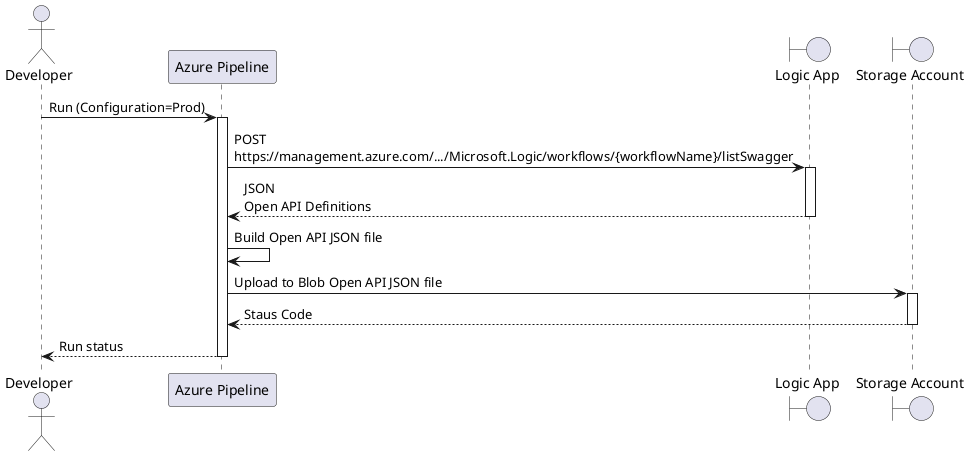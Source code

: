 @startuml Azure Logic Apps OpenAPI documentation

actor Developer as dev
participant "Azure Pipeline" as pip
boundary "Logic App" as la
boundary "Storage Account" as sa

dev  -> pip   : Run (Configuration=Prod)
activate pip
pip  -> la    : POST\nhttps://management.azure.com/.../Microsoft.Logic/workflows/{workflowName}/listSwagger
activate la
pip <-- la    : JSON\nOpen API Definitions
deactivate la
pip  -> pip   : Build Open API JSON file
pip  -> sa    : Upload to Blob Open API JSON file
activate sa
pip <-- sa    : Staus Code
deactivate sa
dev <-- pip   : Run status
deactivate pip

@enduml